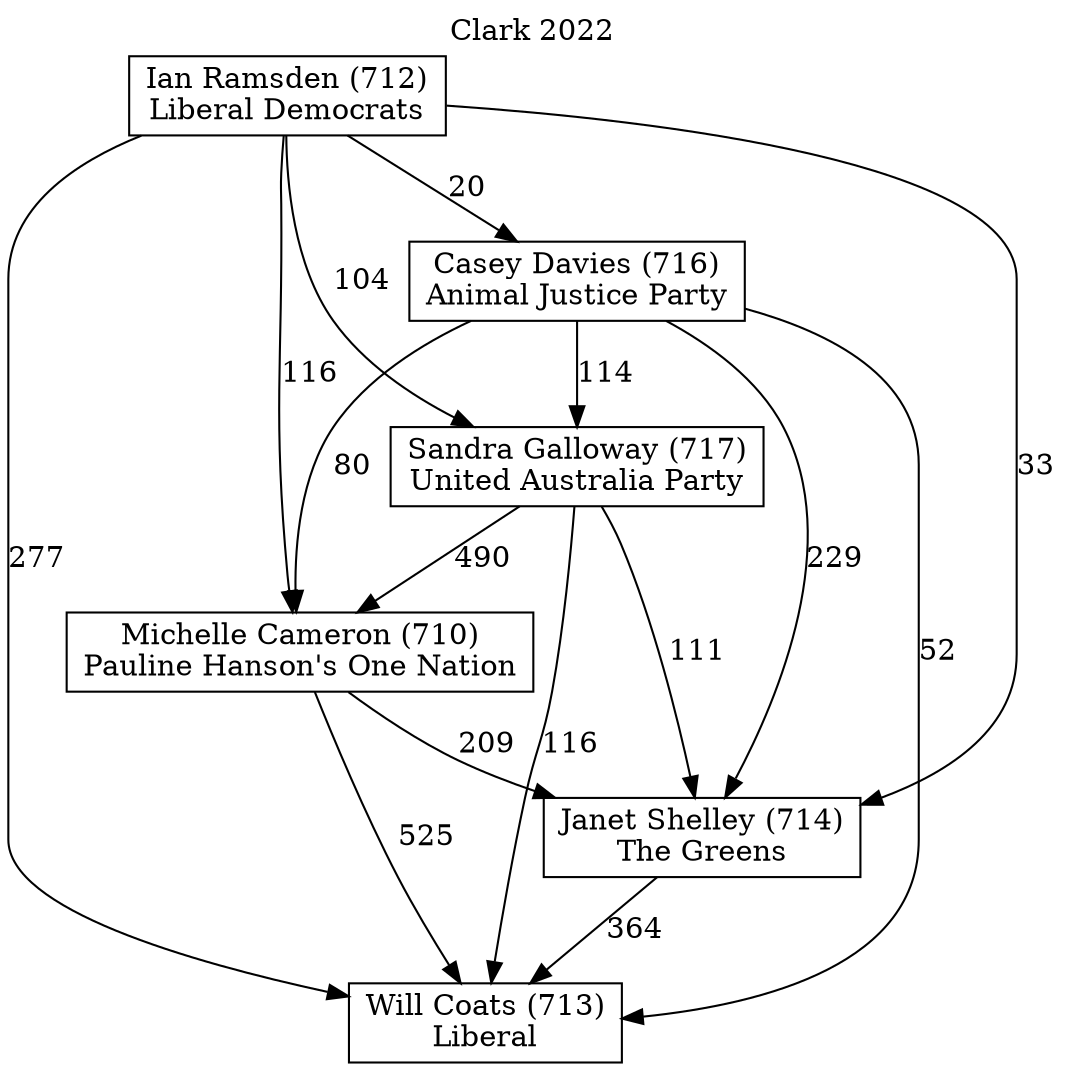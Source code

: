 // House preference flow
digraph "Will Coats (713)_Clark_2022" {
	graph [label="Clark 2022" labelloc=t mclimit=10]
	node [shape=box]
	"Ian Ramsden (712)" [label="Ian Ramsden (712)
Liberal Democrats"]
	"Janet Shelley (714)" [label="Janet Shelley (714)
The Greens"]
	"Sandra Galloway (717)" [label="Sandra Galloway (717)
United Australia Party"]
	"Will Coats (713)" [label="Will Coats (713)
Liberal"]
	"Michelle Cameron (710)" [label="Michelle Cameron (710)
Pauline Hanson's One Nation"]
	"Casey Davies (716)" [label="Casey Davies (716)
Animal Justice Party"]
	"Ian Ramsden (712)" -> "Michelle Cameron (710)" [label=116]
	"Casey Davies (716)" -> "Sandra Galloway (717)" [label=114]
	"Sandra Galloway (717)" -> "Michelle Cameron (710)" [label=490]
	"Ian Ramsden (712)" -> "Casey Davies (716)" [label=20]
	"Ian Ramsden (712)" -> "Sandra Galloway (717)" [label=104]
	"Janet Shelley (714)" -> "Will Coats (713)" [label=364]
	"Sandra Galloway (717)" -> "Will Coats (713)" [label=116]
	"Michelle Cameron (710)" -> "Janet Shelley (714)" [label=209]
	"Casey Davies (716)" -> "Janet Shelley (714)" [label=229]
	"Ian Ramsden (712)" -> "Janet Shelley (714)" [label=33]
	"Michelle Cameron (710)" -> "Will Coats (713)" [label=525]
	"Casey Davies (716)" -> "Michelle Cameron (710)" [label=80]
	"Casey Davies (716)" -> "Will Coats (713)" [label=52]
	"Ian Ramsden (712)" -> "Will Coats (713)" [label=277]
	"Sandra Galloway (717)" -> "Janet Shelley (714)" [label=111]
}
